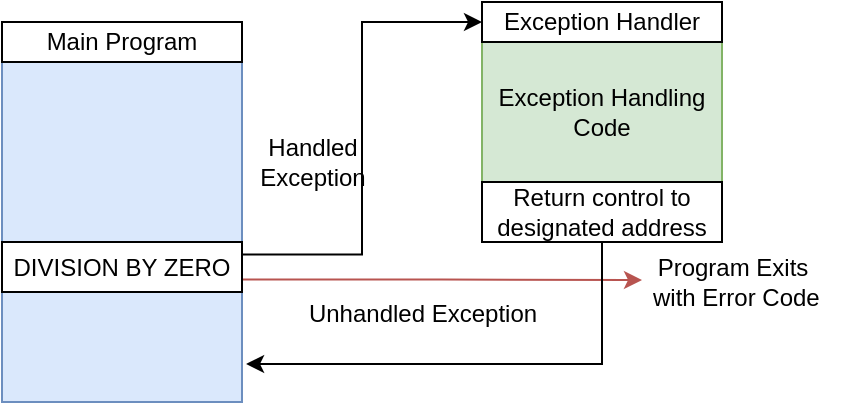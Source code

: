 <mxfile version="26.0.6">
  <diagram name="Σελίδα-1" id="WikFuL04EMKIzGFrJ5iD">
    <mxGraphModel dx="1050" dy="558" grid="1" gridSize="10" guides="1" tooltips="1" connect="1" arrows="1" fold="1" page="1" pageScale="1" pageWidth="827" pageHeight="1169" math="0" shadow="0">
      <root>
        <mxCell id="0" />
        <mxCell id="1" parent="0" />
        <mxCell id="p4xqSGx35OTutLI4ono5-2" value="" style="rounded=0;whiteSpace=wrap;html=1;fillColor=#dae8fc;strokeColor=#6c8ebf;" vertex="1" parent="1">
          <mxGeometry x="140" y="140" width="120" height="190" as="geometry" />
        </mxCell>
        <mxCell id="p4xqSGx35OTutLI4ono5-3" value="&lt;div&gt;Main Program&lt;/div&gt;" style="rounded=0;whiteSpace=wrap;html=1;" vertex="1" parent="1">
          <mxGeometry x="140" y="140" width="120" height="20" as="geometry" />
        </mxCell>
        <mxCell id="p4xqSGx35OTutLI4ono5-8" style="edgeStyle=orthogonalEdgeStyle;rounded=0;orthogonalLoop=1;jettySize=auto;html=1;exitX=1;exitY=0.75;exitDx=0;exitDy=0;fillColor=#f8cecc;strokeColor=#b85450;" edge="1" parent="1" source="p4xqSGx35OTutLI4ono5-4">
          <mxGeometry relative="1" as="geometry">
            <mxPoint x="460" y="269" as="targetPoint" />
          </mxGeometry>
        </mxCell>
        <mxCell id="p4xqSGx35OTutLI4ono5-13" style="edgeStyle=orthogonalEdgeStyle;rounded=0;orthogonalLoop=1;jettySize=auto;html=1;exitX=1;exitY=0.25;exitDx=0;exitDy=0;entryX=0;entryY=0.5;entryDx=0;entryDy=0;" edge="1" parent="1" source="p4xqSGx35OTutLI4ono5-4" target="p4xqSGx35OTutLI4ono5-12">
          <mxGeometry relative="1" as="geometry" />
        </mxCell>
        <mxCell id="p4xqSGx35OTutLI4ono5-4" value="DIVISION BY ZERO" style="rounded=0;whiteSpace=wrap;html=1;" vertex="1" parent="1">
          <mxGeometry x="140" y="250" width="120" height="25" as="geometry" />
        </mxCell>
        <mxCell id="p4xqSGx35OTutLI4ono5-6" value="&lt;div&gt;Exception Handling Code&lt;/div&gt;" style="rounded=0;whiteSpace=wrap;html=1;fillColor=#d5e8d4;strokeColor=#82b366;" vertex="1" parent="1">
          <mxGeometry x="380" y="130" width="120" height="110" as="geometry" />
        </mxCell>
        <mxCell id="p4xqSGx35OTutLI4ono5-9" value="&lt;div&gt;Unhandled Exception&lt;/div&gt;&lt;div&gt;&lt;br&gt;&lt;/div&gt;" style="text;html=1;align=center;verticalAlign=middle;resizable=0;points=[];autosize=1;strokeColor=none;fillColor=none;" vertex="1" parent="1">
          <mxGeometry x="285" y="273" width="130" height="40" as="geometry" />
        </mxCell>
        <mxCell id="p4xqSGx35OTutLI4ono5-10" value="&lt;div&gt;Program Exits&lt;/div&gt;&lt;div&gt;&amp;nbsp;with Error Code&lt;/div&gt;" style="text;html=1;align=center;verticalAlign=middle;resizable=0;points=[];autosize=1;strokeColor=none;fillColor=none;" vertex="1" parent="1">
          <mxGeometry x="450" y="250" width="110" height="40" as="geometry" />
        </mxCell>
        <mxCell id="p4xqSGx35OTutLI4ono5-12" value="Exception Handler" style="rounded=0;whiteSpace=wrap;html=1;" vertex="1" parent="1">
          <mxGeometry x="380" y="130" width="120" height="20" as="geometry" />
        </mxCell>
        <mxCell id="p4xqSGx35OTutLI4ono5-14" value="Handled&lt;br&gt;&lt;div&gt;Exception&lt;/div&gt;" style="text;html=1;align=center;verticalAlign=middle;resizable=0;points=[];autosize=1;strokeColor=none;fillColor=none;" vertex="1" parent="1">
          <mxGeometry x="260" y="190" width="70" height="40" as="geometry" />
        </mxCell>
        <mxCell id="p4xqSGx35OTutLI4ono5-15" value="Return control to designated address" style="rounded=0;whiteSpace=wrap;html=1;" vertex="1" parent="1">
          <mxGeometry x="380" y="220" width="120" height="30" as="geometry" />
        </mxCell>
        <mxCell id="p4xqSGx35OTutLI4ono5-16" style="edgeStyle=orthogonalEdgeStyle;rounded=0;orthogonalLoop=1;jettySize=auto;html=1;exitX=0.5;exitY=1;exitDx=0;exitDy=0;entryX=1.017;entryY=0.9;entryDx=0;entryDy=0;entryPerimeter=0;" edge="1" parent="1" source="p4xqSGx35OTutLI4ono5-15" target="p4xqSGx35OTutLI4ono5-2">
          <mxGeometry relative="1" as="geometry" />
        </mxCell>
      </root>
    </mxGraphModel>
  </diagram>
</mxfile>
